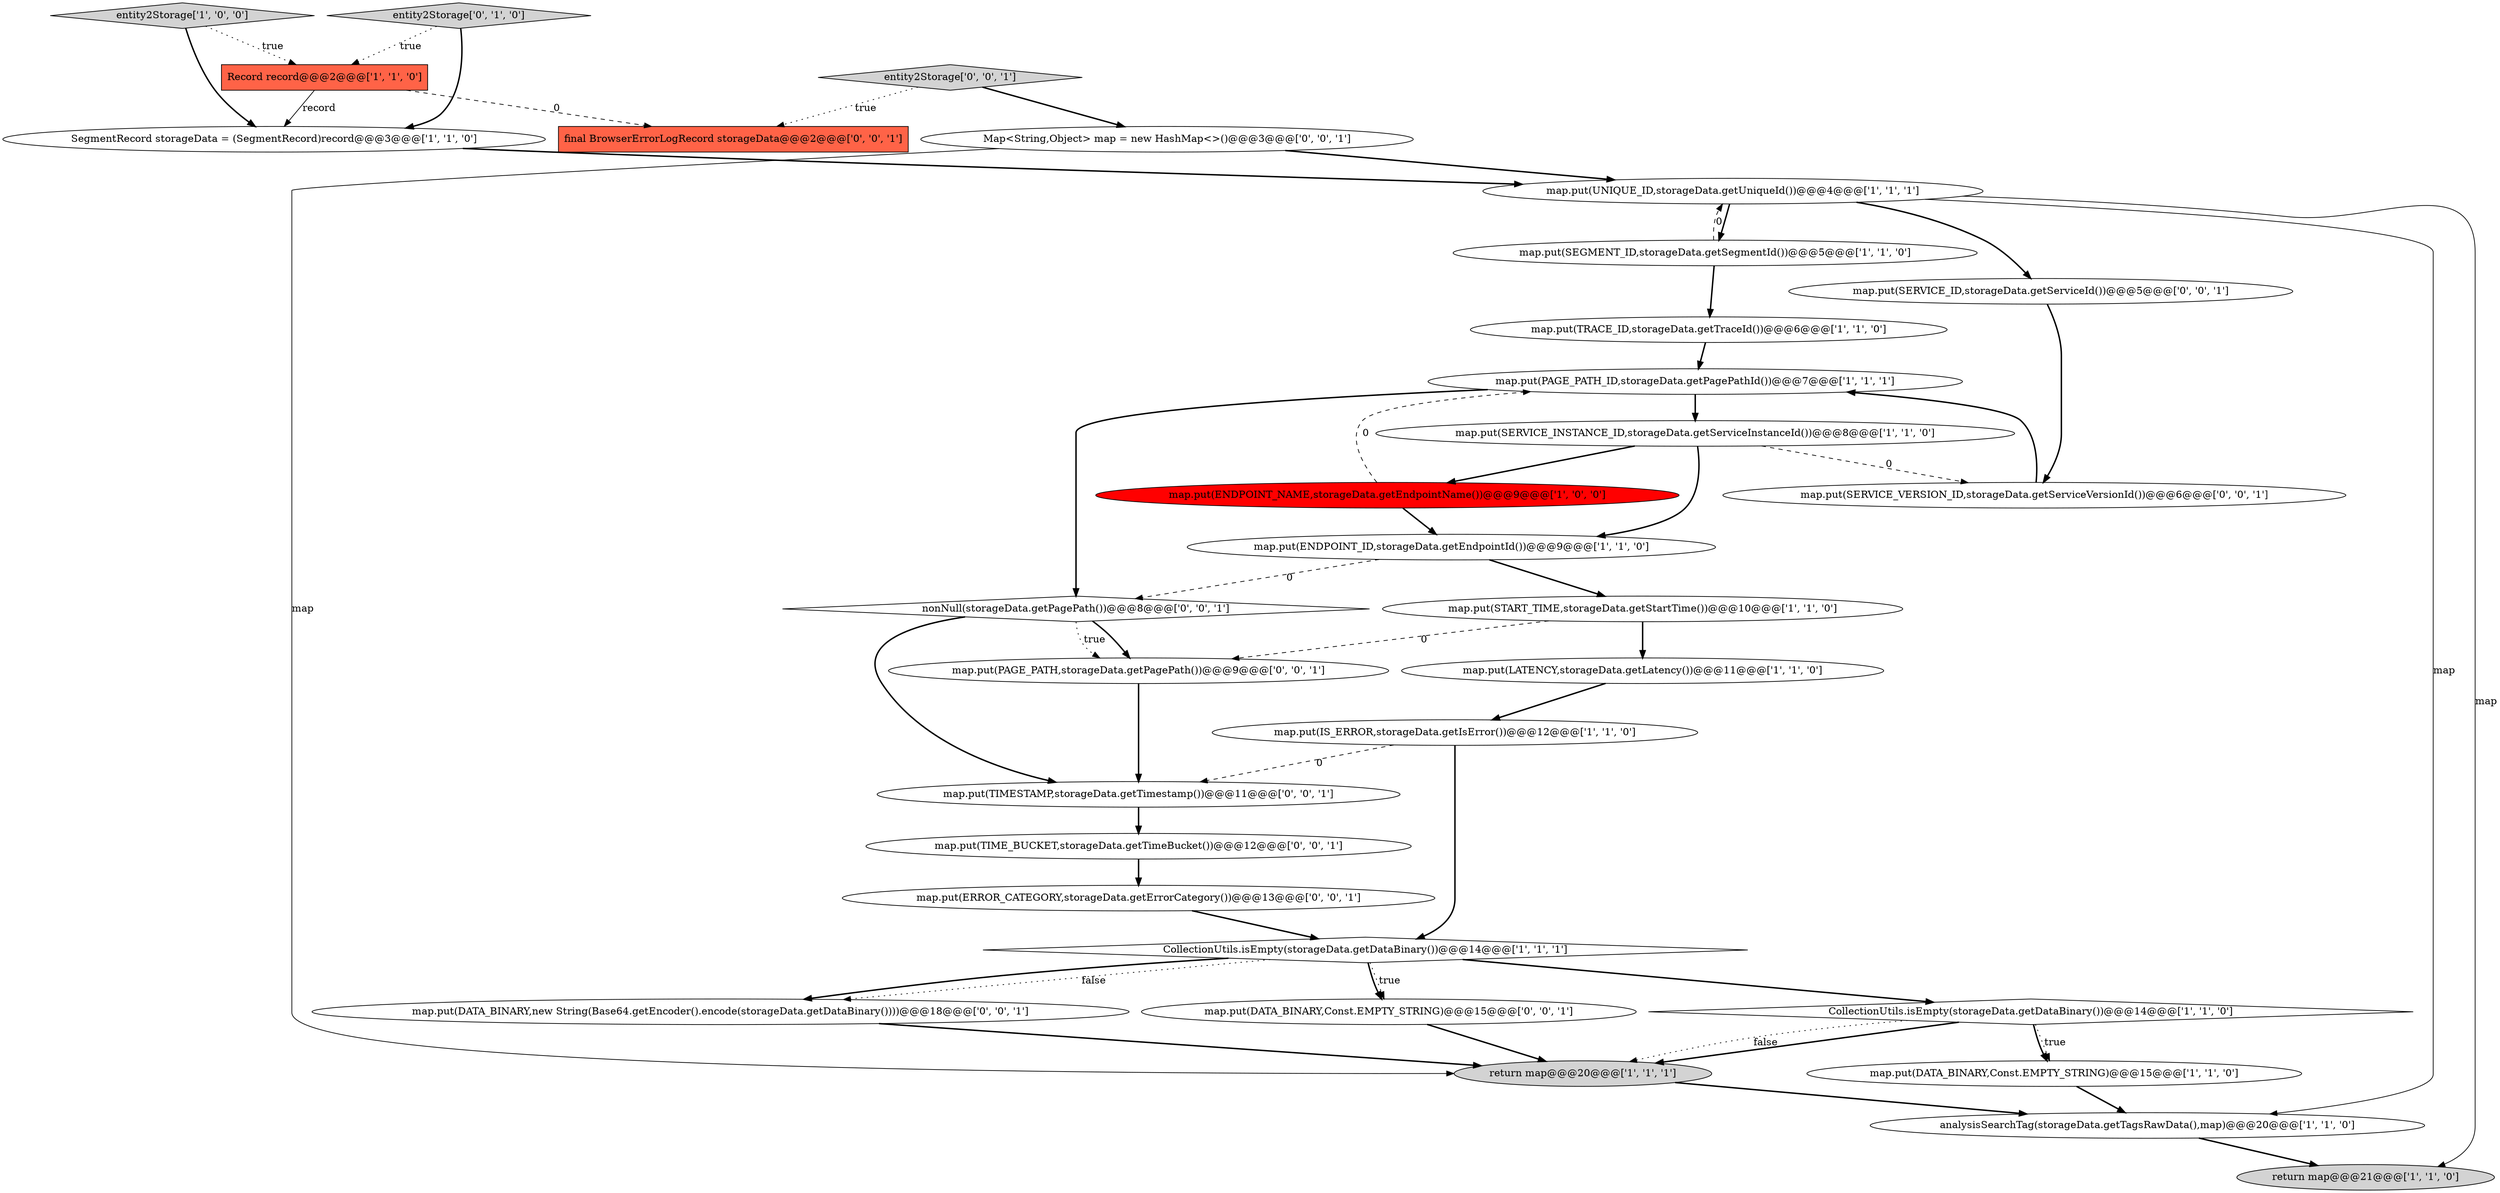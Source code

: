digraph {
17 [style = filled, label = "analysisSearchTag(storageData.getTagsRawData(),map)@@@20@@@['1', '1', '0']", fillcolor = white, shape = ellipse image = "AAA0AAABBB1BBB"];
5 [style = filled, label = "CollectionUtils.isEmpty(storageData.getDataBinary())@@@14@@@['1', '1', '1']", fillcolor = white, shape = diamond image = "AAA0AAABBB1BBB"];
28 [style = filled, label = "map.put(PAGE_PATH,storageData.getPagePath())@@@9@@@['0', '0', '1']", fillcolor = white, shape = ellipse image = "AAA0AAABBB3BBB"];
14 [style = filled, label = "map.put(PAGE_PATH_ID,storageData.getPagePathId())@@@7@@@['1', '1', '1']", fillcolor = white, shape = ellipse image = "AAA0AAABBB1BBB"];
0 [style = filled, label = "map.put(SEGMENT_ID,storageData.getSegmentId())@@@5@@@['1', '1', '0']", fillcolor = white, shape = ellipse image = "AAA0AAABBB1BBB"];
15 [style = filled, label = "CollectionUtils.isEmpty(storageData.getDataBinary())@@@14@@@['1', '1', '0']", fillcolor = white, shape = diamond image = "AAA0AAABBB1BBB"];
18 [style = filled, label = "map.put(DATA_BINARY,Const.EMPTY_STRING)@@@15@@@['1', '1', '0']", fillcolor = white, shape = ellipse image = "AAA0AAABBB1BBB"];
11 [style = filled, label = "map.put(IS_ERROR,storageData.getIsError())@@@12@@@['1', '1', '0']", fillcolor = white, shape = ellipse image = "AAA0AAABBB1BBB"];
6 [style = filled, label = "Record record@@@2@@@['1', '1', '0']", fillcolor = tomato, shape = box image = "AAA0AAABBB1BBB"];
8 [style = filled, label = "map.put(ENDPOINT_NAME,storageData.getEndpointName())@@@9@@@['1', '0', '0']", fillcolor = red, shape = ellipse image = "AAA1AAABBB1BBB"];
10 [style = filled, label = "map.put(START_TIME,storageData.getStartTime())@@@10@@@['1', '1', '0']", fillcolor = white, shape = ellipse image = "AAA0AAABBB1BBB"];
23 [style = filled, label = "map.put(SERVICE_ID,storageData.getServiceId())@@@5@@@['0', '0', '1']", fillcolor = white, shape = ellipse image = "AAA0AAABBB3BBB"];
25 [style = filled, label = "map.put(DATA_BINARY,Const.EMPTY_STRING)@@@15@@@['0', '0', '1']", fillcolor = white, shape = ellipse image = "AAA0AAABBB3BBB"];
2 [style = filled, label = "map.put(ENDPOINT_ID,storageData.getEndpointId())@@@9@@@['1', '1', '0']", fillcolor = white, shape = ellipse image = "AAA0AAABBB1BBB"];
1 [style = filled, label = "map.put(LATENCY,storageData.getLatency())@@@11@@@['1', '1', '0']", fillcolor = white, shape = ellipse image = "AAA0AAABBB1BBB"];
29 [style = filled, label = "nonNull(storageData.getPagePath())@@@8@@@['0', '0', '1']", fillcolor = white, shape = diamond image = "AAA0AAABBB3BBB"];
26 [style = filled, label = "map.put(TIMESTAMP,storageData.getTimestamp())@@@11@@@['0', '0', '1']", fillcolor = white, shape = ellipse image = "AAA0AAABBB3BBB"];
16 [style = filled, label = "SegmentRecord storageData = (SegmentRecord)record@@@3@@@['1', '1', '0']", fillcolor = white, shape = ellipse image = "AAA0AAABBB1BBB"];
27 [style = filled, label = "final BrowserErrorLogRecord storageData@@@2@@@['0', '0', '1']", fillcolor = tomato, shape = box image = "AAA0AAABBB3BBB"];
9 [style = filled, label = "return map@@@21@@@['1', '1', '0']", fillcolor = lightgray, shape = ellipse image = "AAA0AAABBB1BBB"];
21 [style = filled, label = "map.put(DATA_BINARY,new String(Base64.getEncoder().encode(storageData.getDataBinary())))@@@18@@@['0', '0', '1']", fillcolor = white, shape = ellipse image = "AAA0AAABBB3BBB"];
22 [style = filled, label = "map.put(SERVICE_VERSION_ID,storageData.getServiceVersionId())@@@6@@@['0', '0', '1']", fillcolor = white, shape = ellipse image = "AAA0AAABBB3BBB"];
31 [style = filled, label = "entity2Storage['0', '0', '1']", fillcolor = lightgray, shape = diamond image = "AAA0AAABBB3BBB"];
3 [style = filled, label = "map.put(TRACE_ID,storageData.getTraceId())@@@6@@@['1', '1', '0']", fillcolor = white, shape = ellipse image = "AAA0AAABBB1BBB"];
24 [style = filled, label = "Map<String,Object> map = new HashMap<>()@@@3@@@['0', '0', '1']", fillcolor = white, shape = ellipse image = "AAA0AAABBB3BBB"];
7 [style = filled, label = "entity2Storage['1', '0', '0']", fillcolor = lightgray, shape = diamond image = "AAA0AAABBB1BBB"];
12 [style = filled, label = "map.put(SERVICE_INSTANCE_ID,storageData.getServiceInstanceId())@@@8@@@['1', '1', '0']", fillcolor = white, shape = ellipse image = "AAA0AAABBB1BBB"];
20 [style = filled, label = "map.put(ERROR_CATEGORY,storageData.getErrorCategory())@@@13@@@['0', '0', '1']", fillcolor = white, shape = ellipse image = "AAA0AAABBB3BBB"];
30 [style = filled, label = "map.put(TIME_BUCKET,storageData.getTimeBucket())@@@12@@@['0', '0', '1']", fillcolor = white, shape = ellipse image = "AAA0AAABBB3BBB"];
4 [style = filled, label = "return map@@@20@@@['1', '1', '1']", fillcolor = lightgray, shape = ellipse image = "AAA0AAABBB1BBB"];
13 [style = filled, label = "map.put(UNIQUE_ID,storageData.getUniqueId())@@@4@@@['1', '1', '1']", fillcolor = white, shape = ellipse image = "AAA0AAABBB1BBB"];
19 [style = filled, label = "entity2Storage['0', '1', '0']", fillcolor = lightgray, shape = diamond image = "AAA0AAABBB2BBB"];
0->3 [style = bold, label=""];
7->6 [style = dotted, label="true"];
16->13 [style = bold, label=""];
4->17 [style = bold, label=""];
30->20 [style = bold, label=""];
31->24 [style = bold, label=""];
17->9 [style = bold, label=""];
3->14 [style = bold, label=""];
15->18 [style = dotted, label="true"];
11->26 [style = dashed, label="0"];
6->16 [style = solid, label="record"];
13->17 [style = solid, label="map"];
18->17 [style = bold, label=""];
24->4 [style = solid, label="map"];
5->15 [style = bold, label=""];
25->4 [style = bold, label=""];
28->26 [style = bold, label=""];
5->21 [style = dotted, label="false"];
10->28 [style = dashed, label="0"];
8->14 [style = dashed, label="0"];
2->10 [style = bold, label=""];
15->18 [style = bold, label=""];
13->9 [style = solid, label="map"];
5->25 [style = bold, label=""];
1->11 [style = bold, label=""];
19->16 [style = bold, label=""];
29->26 [style = bold, label=""];
26->30 [style = bold, label=""];
29->28 [style = bold, label=""];
20->5 [style = bold, label=""];
5->21 [style = bold, label=""];
11->5 [style = bold, label=""];
12->2 [style = bold, label=""];
23->22 [style = bold, label=""];
29->28 [style = dotted, label="true"];
8->2 [style = bold, label=""];
5->25 [style = dotted, label="true"];
6->27 [style = dashed, label="0"];
12->8 [style = bold, label=""];
2->29 [style = dashed, label="0"];
14->12 [style = bold, label=""];
0->13 [style = dashed, label="0"];
7->16 [style = bold, label=""];
31->27 [style = dotted, label="true"];
15->4 [style = bold, label=""];
12->22 [style = dashed, label="0"];
13->23 [style = bold, label=""];
14->29 [style = bold, label=""];
19->6 [style = dotted, label="true"];
21->4 [style = bold, label=""];
22->14 [style = bold, label=""];
10->1 [style = bold, label=""];
13->0 [style = bold, label=""];
24->13 [style = bold, label=""];
15->4 [style = dotted, label="false"];
}
